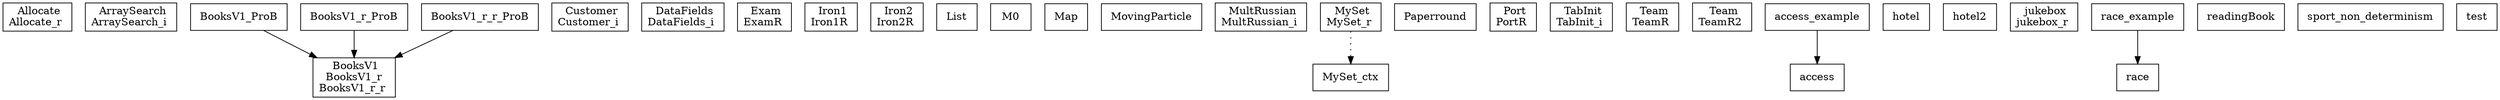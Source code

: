 digraph {
Allocate_r [ label=" Allocate\nAllocate_r " shape= box ]
ArraySearch_i [ label=" ArraySearch\nArraySearch_i " shape= box ]
BooksV1_ProB [ label=" BooksV1_ProB " shape= box ]
BooksV1_r_ProB [ label=" BooksV1_r_ProB " shape= box ]
BooksV1_r_r [ label=" BooksV1\nBooksV1_r\nBooksV1_r_r " shape= box ]
BooksV1_r_r_ProB [ label=" BooksV1_r_r_ProB " shape= box ]
Customer_i [ label=" Customer\nCustomer_i " shape= box ]
DataFields_i [ label=" DataFields\nDataFields_i " shape= box ]
ExamR [ label=" Exam\nExamR " shape= box ]
Iron1R [ label=" Iron1\nIron1R " shape= box ]
Iron2R [ label=" Iron2\nIron2R " shape= box ]
List [ label=" List " shape= box ]
M0 [ label=" M0 " shape= box ]
Map [ label=" Map " shape= box ]
MovingParticle [ label=" MovingParticle " shape= box ]
MultRussian_i [ label=" MultRussian\nMultRussian_i " shape= box ]
MySet_ctx [ label=" MySet_ctx " shape= box ]
MySet_r [ label=" MySet\nMySet_r " shape= box ]
Paperround [ label=" Paperround " shape= box ]
PortR [ label=" Port\nPortR " shape= box ]
TabInit_i [ label=" TabInit\nTabInit_i " shape= box ]
TeamR [ label=" Team\nTeamR " shape= box ]
TeamR2 [ label=" Team\nTeamR2 " shape= box ]
access [ label=" access " shape= box ]
access_example [ label=" access_example " shape= box ]
hotel [ label=" hotel " shape= box ]
hotel2 [ label=" hotel2 " shape= box ]
jukebox_r [ label=" jukebox\njukebox_r " shape= box ]
race [ label=" race " shape= box ]
race_example [ label=" race_example " shape= box ]
readingBook [ label=" readingBook " shape= box ]
sport_non_determinism [ label=" sport_non_determinism " shape= box ]
test [ label=" test " shape= box ]

"BooksV1_ProB" -> "BooksV1_r_r" []
"BooksV1_r_ProB" -> "BooksV1_r_r" []
"BooksV1_r_r_ProB" -> "BooksV1_r_r" []
"MySet_r" -> "MySet_ctx" [style= dotted ]
"access_example" -> "access" []
"race_example" -> "race" []
}

